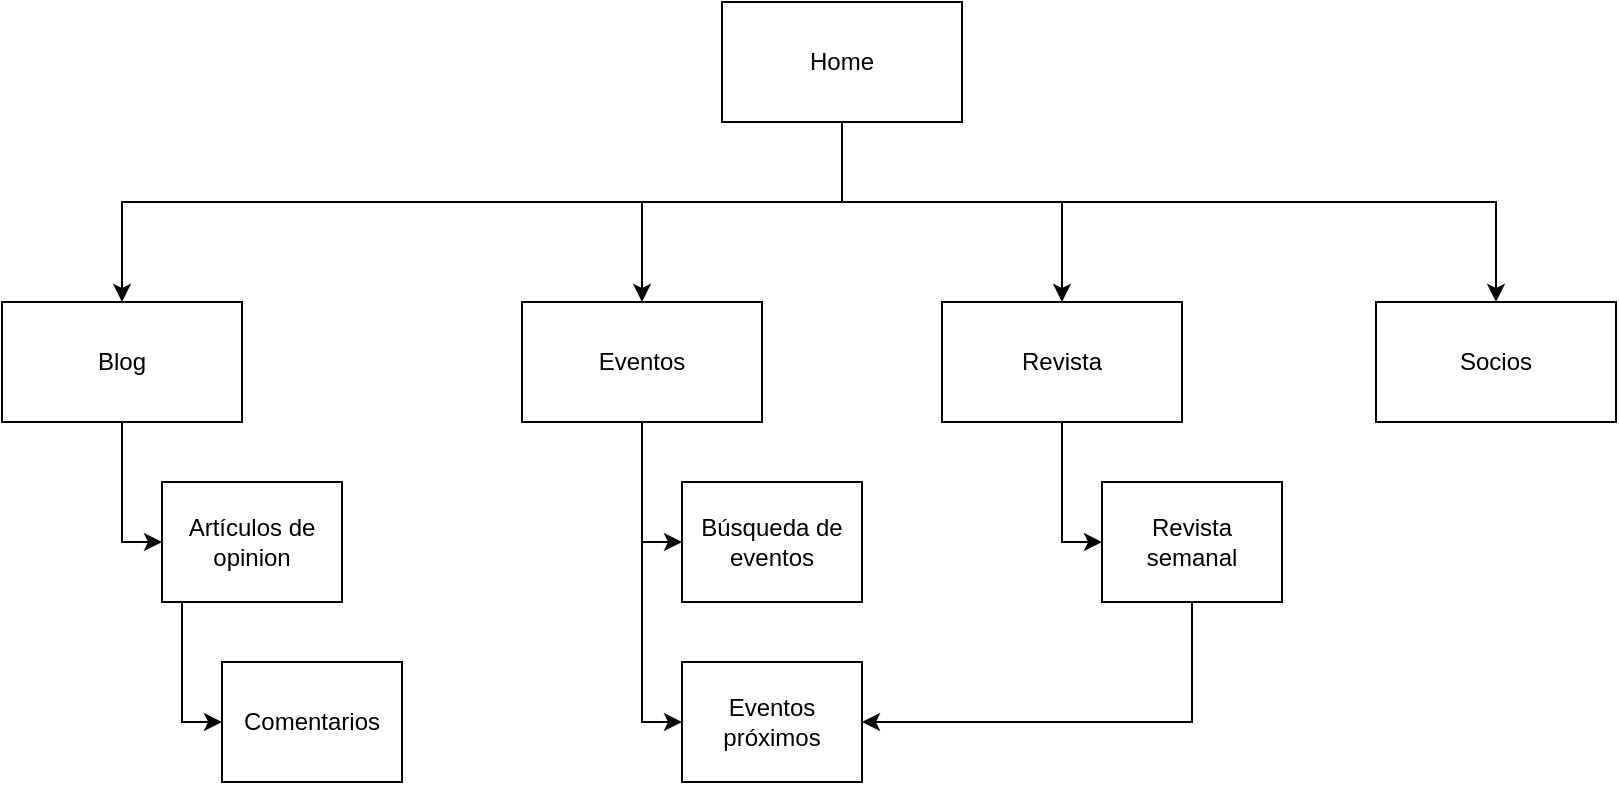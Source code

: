 <mxfile>
    <diagram id="p6A7i6J-3URi6f4Mb8Ib" name="Page-1">
        <mxGraphModel dx="1432" dy="860" grid="1" gridSize="10" guides="1" tooltips="1" connect="1" arrows="1" fold="1" page="1" pageScale="1" pageWidth="827" pageHeight="1169" math="0" shadow="0">
            <root>
                <mxCell id="0"/>
                <mxCell id="1" parent="0"/>
                <mxCell id="7" style="edgeStyle=orthogonalEdgeStyle;rounded=0;orthogonalLoop=1;jettySize=auto;html=1;" edge="1" parent="1" source="2" target="3">
                    <mxGeometry relative="1" as="geometry">
                        <Array as="points">
                            <mxPoint x="440" y="250"/>
                            <mxPoint x="80" y="250"/>
                        </Array>
                    </mxGeometry>
                </mxCell>
                <mxCell id="8" style="edgeStyle=orthogonalEdgeStyle;rounded=0;orthogonalLoop=1;jettySize=auto;html=1;" edge="1" parent="1" source="2" target="4">
                    <mxGeometry relative="1" as="geometry">
                        <Array as="points">
                            <mxPoint x="440" y="250"/>
                            <mxPoint x="340" y="250"/>
                        </Array>
                    </mxGeometry>
                </mxCell>
                <mxCell id="9" style="edgeStyle=orthogonalEdgeStyle;rounded=0;orthogonalLoop=1;jettySize=auto;html=1;" edge="1" parent="1" source="2" target="5">
                    <mxGeometry relative="1" as="geometry">
                        <Array as="points">
                            <mxPoint x="440" y="250"/>
                            <mxPoint x="550" y="250"/>
                        </Array>
                    </mxGeometry>
                </mxCell>
                <mxCell id="10" style="edgeStyle=orthogonalEdgeStyle;rounded=0;orthogonalLoop=1;jettySize=auto;html=1;" edge="1" parent="1" source="2" target="6">
                    <mxGeometry relative="1" as="geometry">
                        <Array as="points">
                            <mxPoint x="440" y="250"/>
                            <mxPoint x="767" y="250"/>
                        </Array>
                    </mxGeometry>
                </mxCell>
                <mxCell id="2" value="Home" style="rounded=0;whiteSpace=wrap;html=1;" vertex="1" parent="1">
                    <mxGeometry x="380" y="150" width="120" height="60" as="geometry"/>
                </mxCell>
                <mxCell id="14" style="edgeStyle=orthogonalEdgeStyle;rounded=0;orthogonalLoop=1;jettySize=auto;html=1;" edge="1" parent="1" source="3" target="11">
                    <mxGeometry relative="1" as="geometry">
                        <Array as="points">
                            <mxPoint x="80" y="420"/>
                        </Array>
                    </mxGeometry>
                </mxCell>
                <mxCell id="3" value="Blog" style="rounded=0;whiteSpace=wrap;html=1;" vertex="1" parent="1">
                    <mxGeometry x="20" y="300" width="120" height="60" as="geometry"/>
                </mxCell>
                <mxCell id="17" style="edgeStyle=orthogonalEdgeStyle;rounded=0;orthogonalLoop=1;jettySize=auto;html=1;" edge="1" parent="1" source="4" target="16">
                    <mxGeometry relative="1" as="geometry">
                        <Array as="points">
                            <mxPoint x="340" y="420"/>
                        </Array>
                    </mxGeometry>
                </mxCell>
                <mxCell id="19" style="edgeStyle=orthogonalEdgeStyle;rounded=0;orthogonalLoop=1;jettySize=auto;html=1;" edge="1" parent="1" source="4" target="18">
                    <mxGeometry relative="1" as="geometry">
                        <Array as="points">
                            <mxPoint x="340" y="510"/>
                        </Array>
                    </mxGeometry>
                </mxCell>
                <mxCell id="4" value="Eventos" style="rounded=0;whiteSpace=wrap;html=1;" vertex="1" parent="1">
                    <mxGeometry x="280" y="300" width="120" height="60" as="geometry"/>
                </mxCell>
                <mxCell id="22" style="edgeStyle=orthogonalEdgeStyle;rounded=0;orthogonalLoop=1;jettySize=auto;html=1;" edge="1" parent="1" source="5" target="21">
                    <mxGeometry relative="1" as="geometry">
                        <Array as="points">
                            <mxPoint x="550" y="420"/>
                        </Array>
                    </mxGeometry>
                </mxCell>
                <mxCell id="5" value="Revista" style="rounded=0;whiteSpace=wrap;html=1;" vertex="1" parent="1">
                    <mxGeometry x="490" y="300" width="120" height="60" as="geometry"/>
                </mxCell>
                <mxCell id="6" value="Socios" style="rounded=0;whiteSpace=wrap;html=1;" vertex="1" parent="1">
                    <mxGeometry x="707" y="300" width="120" height="60" as="geometry"/>
                </mxCell>
                <mxCell id="13" style="edgeStyle=orthogonalEdgeStyle;rounded=0;orthogonalLoop=1;jettySize=auto;html=1;" edge="1" parent="1" source="11" target="12">
                    <mxGeometry relative="1" as="geometry">
                        <Array as="points">
                            <mxPoint x="110" y="510"/>
                        </Array>
                    </mxGeometry>
                </mxCell>
                <mxCell id="11" value="Artículos de opinion" style="rounded=0;whiteSpace=wrap;html=1;" vertex="1" parent="1">
                    <mxGeometry x="100" y="390" width="90" height="60" as="geometry"/>
                </mxCell>
                <mxCell id="12" value="Comentarios" style="rounded=0;whiteSpace=wrap;html=1;" vertex="1" parent="1">
                    <mxGeometry x="130" y="480" width="90" height="60" as="geometry"/>
                </mxCell>
                <mxCell id="16" value="Búsqueda de eventos" style="rounded=0;whiteSpace=wrap;html=1;" vertex="1" parent="1">
                    <mxGeometry x="360" y="390" width="90" height="60" as="geometry"/>
                </mxCell>
                <mxCell id="18" value="Eventos próximos" style="rounded=0;whiteSpace=wrap;html=1;" vertex="1" parent="1">
                    <mxGeometry x="360" y="480" width="90" height="60" as="geometry"/>
                </mxCell>
                <mxCell id="23" style="edgeStyle=orthogonalEdgeStyle;rounded=0;orthogonalLoop=1;jettySize=auto;html=1;" edge="1" parent="1" source="21" target="18">
                    <mxGeometry relative="1" as="geometry">
                        <Array as="points">
                            <mxPoint x="615" y="510"/>
                        </Array>
                    </mxGeometry>
                </mxCell>
                <mxCell id="21" value="Revista semanal" style="rounded=0;whiteSpace=wrap;html=1;" vertex="1" parent="1">
                    <mxGeometry x="570" y="390" width="90" height="60" as="geometry"/>
                </mxCell>
            </root>
        </mxGraphModel>
    </diagram>
</mxfile>